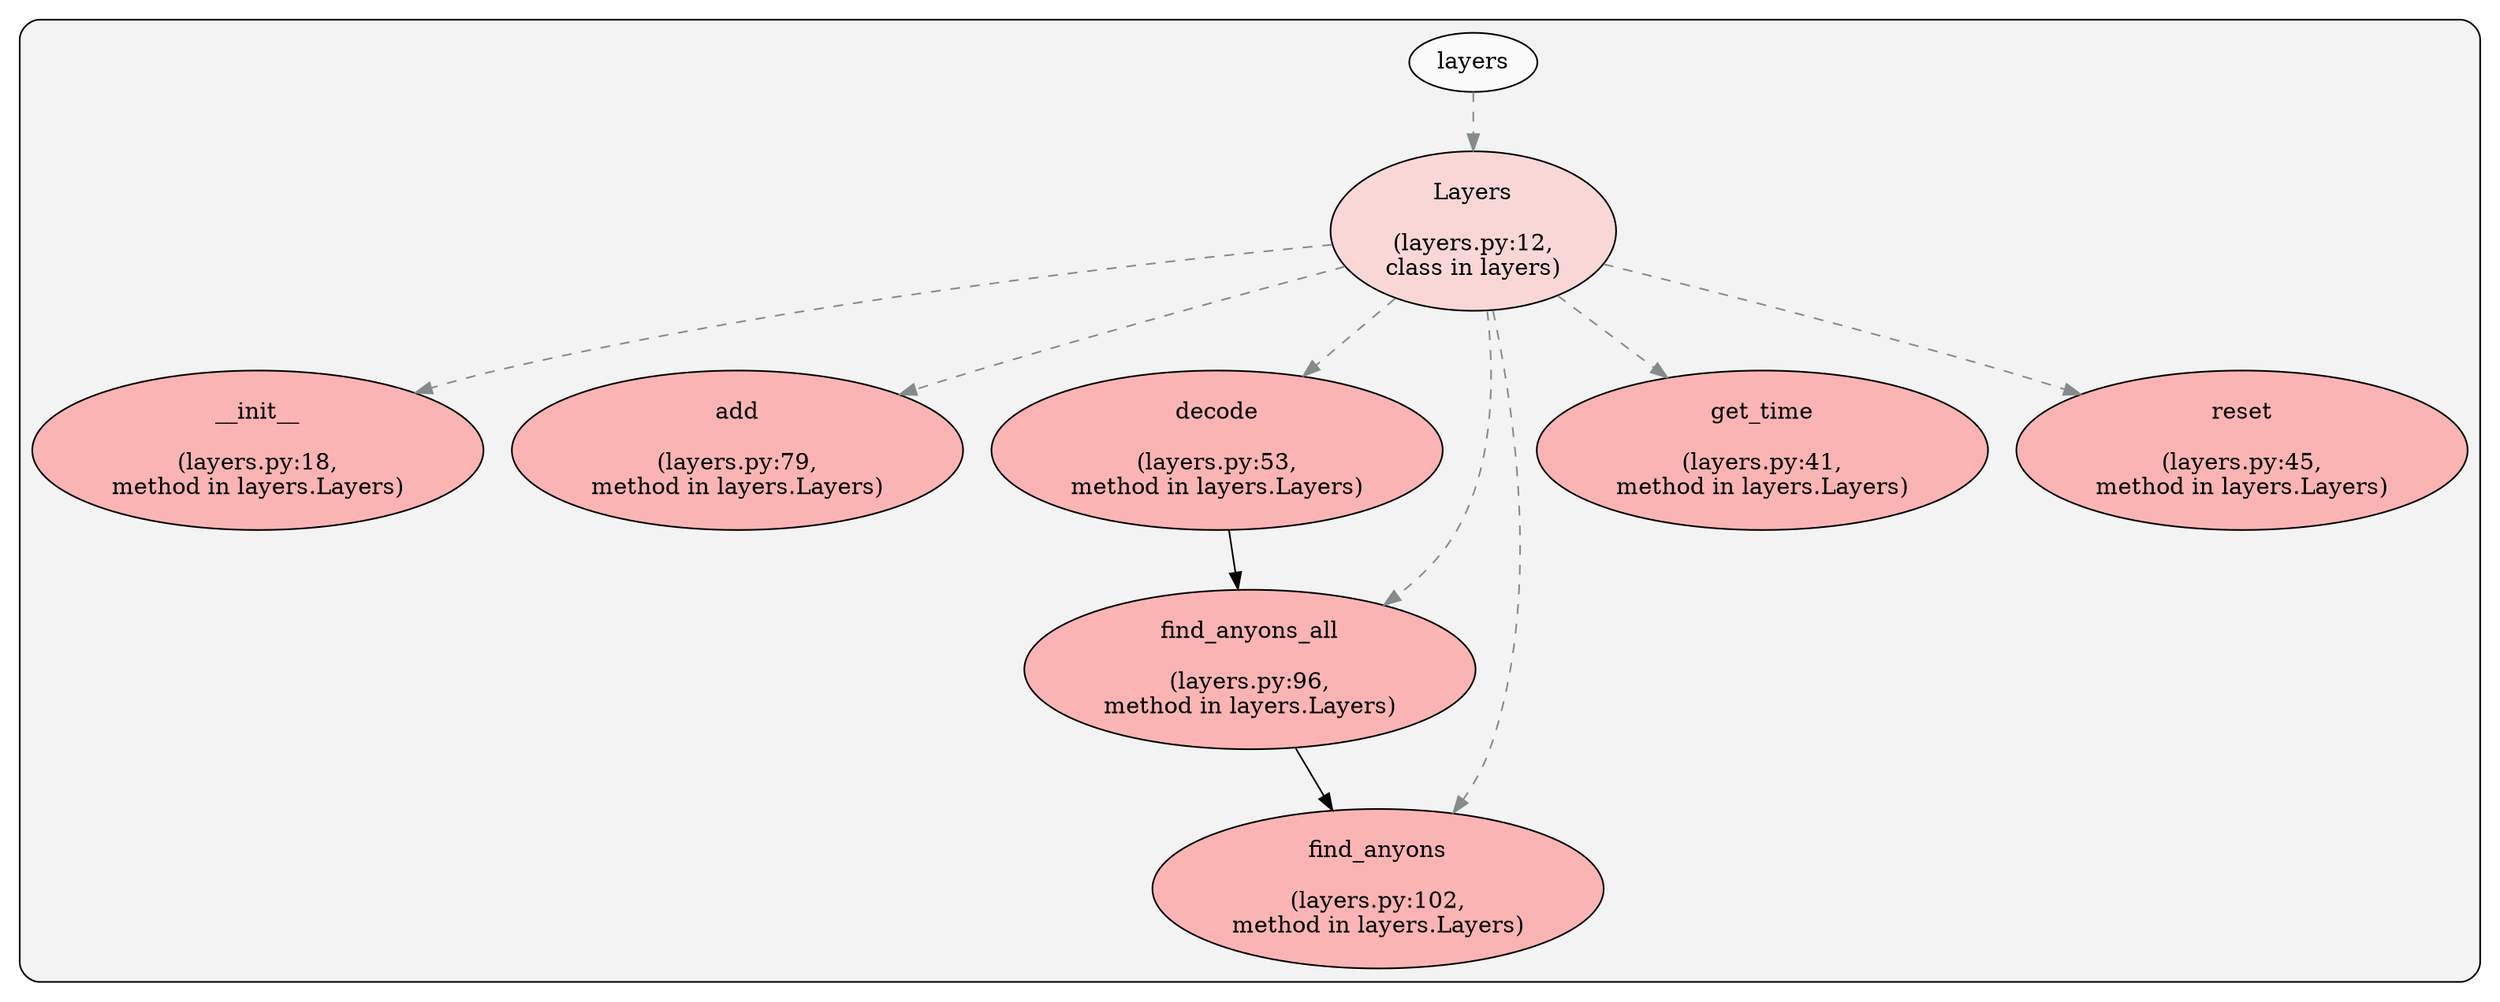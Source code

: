 digraph G {
    graph [rankdir=TB];
    subgraph cluster_G {

        graph [style="filled,rounded",fillcolor="#80808018", label=""];
        layers [label="layers", style="filled", fillcolor="#ffffffb2", fontcolor="#000000", group="0"];
        layers__Layers [label="Layers\n\n(layers.py:12,\nclass in layers)", style="filled", fillcolor="#feccccb2", fontcolor="#000000", group="0"];
        layers__Layers____init__ [label="__init__\n\n(layers.py:18,\nmethod in layers.Layers)", style="filled", fillcolor="#ff9999b2", fontcolor="#000000", group="0"];
        layers__Layers__add [label="add\n\n(layers.py:79,\nmethod in layers.Layers)", style="filled", fillcolor="#ff9999b2", fontcolor="#000000", group="0"];
        layers__Layers__decode [label="decode\n\n(layers.py:53,\nmethod in layers.Layers)", style="filled", fillcolor="#ff9999b2", fontcolor="#000000", group="0"];
        layers__Layers__find_anyons [label="find_anyons\n\n(layers.py:102,\nmethod in layers.Layers)", style="filled", fillcolor="#ff9999b2", fontcolor="#000000", group="0"];
        layers__Layers__find_anyons_all [label="find_anyons_all\n\n(layers.py:96,\nmethod in layers.Layers)", style="filled", fillcolor="#ff9999b2", fontcolor="#000000", group="0"];
        layers__Layers__get_time [label="get_time\n\n(layers.py:41,\nmethod in layers.Layers)", style="filled", fillcolor="#ff9999b2", fontcolor="#000000", group="0"];
        layers__Layers__reset [label="reset\n\n(layers.py:45,\nmethod in layers.Layers)", style="filled", fillcolor="#ff9999b2", fontcolor="#000000", group="0"];
    }
        layers -> layers__Layers [style="dashed", color="#838b8b"];
        layers__Layers -> layers__Layers__add [style="dashed", color="#838b8b"];
        layers__Layers -> layers__Layers__find_anyons_all [style="dashed", color="#838b8b"];
        layers__Layers -> layers__Layers__find_anyons [style="dashed", color="#838b8b"];
        layers__Layers -> layers__Layers__reset [style="dashed", color="#838b8b"];
        layers__Layers -> layers__Layers____init__ [style="dashed", color="#838b8b"];
        layers__Layers -> layers__Layers__decode [style="dashed", color="#838b8b"];
        layers__Layers -> layers__Layers__get_time [style="dashed", color="#838b8b"];
        layers__Layers__decode -> layers__Layers__find_anyons_all [style="solid", color="#000000"];
        layers__Layers__find_anyons_all -> layers__Layers__find_anyons [style="solid", color="#000000"];
    }
